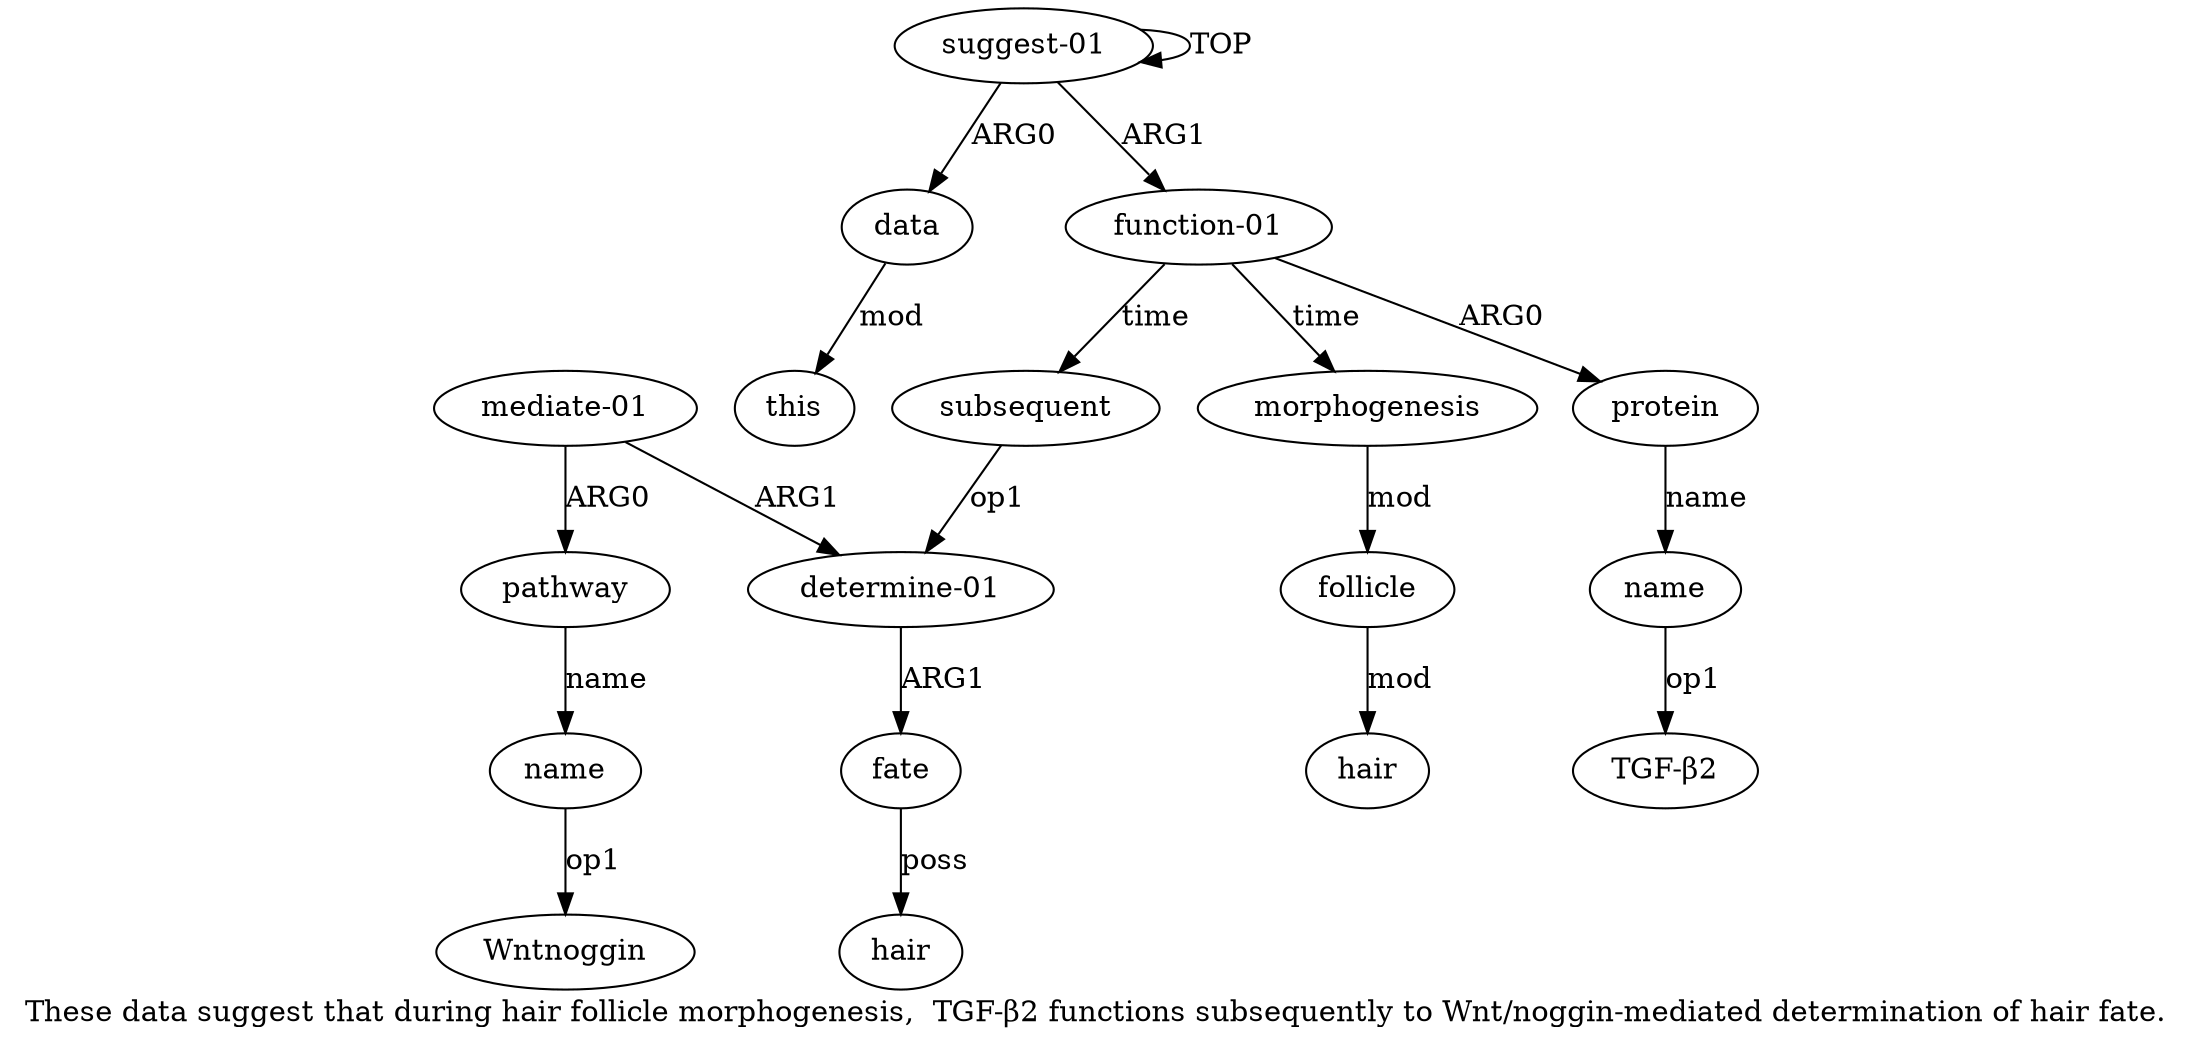 digraph  {
	graph [label="These data suggest that during hair follicle morphogenesis,  TGF-β2 functions subsequently to Wnt/noggin-mediated determination \
of hair fate."];
	node [label="\N"];
	a15	 [color=black,
		gold_ind=15,
		gold_label=name,
		label=name,
		test_ind=15,
		test_label=name];
	"a15 Wntnoggin"	 [color=black,
		gold_ind=-1,
		gold_label=Wntnoggin,
		label=Wntnoggin,
		test_ind=-1,
		test_label=Wntnoggin];
	a15 -> "a15 Wntnoggin" [key=0,
	color=black,
	gold_label=op1,
	label=op1,
	test_label=op1];
a14 [color=black,
	gold_ind=14,
	gold_label=pathway,
	label=pathway,
	test_ind=14,
	test_label=pathway];
a14 -> a15 [key=0,
color=black,
gold_label=name,
label=name,
test_label=name];
a11 [color=black,
gold_ind=11,
gold_label=fate,
label=fate,
test_ind=11,
test_label=fate];
a12 [color=black,
gold_ind=12,
gold_label=hair,
label=hair,
test_ind=12,
test_label=hair];
a11 -> a12 [key=0,
color=black,
gold_label=poss,
label=poss,
test_label=poss];
a10 [color=black,
gold_ind=10,
gold_label="determine-01",
label="determine-01",
test_ind=10,
test_label="determine-01"];
a10 -> a11 [key=0,
color=black,
gold_label=ARG1,
label=ARG1,
test_label=ARG1];
a13 [color=black,
gold_ind=13,
gold_label="mediate-01",
label="mediate-01",
test_ind=13,
test_label="mediate-01"];
a13 -> a14 [key=0,
color=black,
gold_label=ARG0,
label=ARG0,
test_label=ARG0];
a13 -> a10 [key=0,
color=black,
gold_label=ARG1,
label=ARG1,
test_label=ARG1];
"a5 TGF-β2" [color=black,
gold_ind=-1,
gold_label="TGF-β2",
label="TGF-β2",
test_ind=-1,
test_label="TGF-β2"];
a1 [color=black,
gold_ind=1,
gold_label=data,
label=data,
test_ind=1,
test_label=data];
a2 [color=black,
gold_ind=2,
gold_label=this,
label=this,
test_ind=2,
test_label=this];
a1 -> a2 [key=0,
color=black,
gold_label=mod,
label=mod,
test_label=mod];
a0 [color=black,
gold_ind=0,
gold_label="suggest-01",
label="suggest-01",
test_ind=0,
test_label="suggest-01"];
a0 -> a1 [key=0,
color=black,
gold_label=ARG0,
label=ARG0,
test_label=ARG0];
a0 -> a0 [key=0,
color=black,
gold_label=TOP,
label=TOP,
test_label=TOP];
a3 [color=black,
gold_ind=3,
gold_label="function-01",
label="function-01",
test_ind=3,
test_label="function-01"];
a0 -> a3 [key=0,
color=black,
gold_label=ARG1,
label=ARG1,
test_label=ARG1];
a4 [color=black,
gold_ind=4,
gold_label=protein,
label=protein,
test_ind=4,
test_label=protein];
a3 -> a4 [key=0,
color=black,
gold_label=ARG0,
label=ARG0,
test_label=ARG0];
a6 [color=black,
gold_ind=6,
gold_label=morphogenesis,
label=morphogenesis,
test_ind=6,
test_label=morphogenesis];
a3 -> a6 [key=0,
color=black,
gold_label=time,
label=time,
test_label=time];
a9 [color=black,
gold_ind=9,
gold_label=subsequent,
label=subsequent,
test_ind=9,
test_label=subsequent];
a3 -> a9 [key=0,
color=black,
gold_label=time,
label=time,
test_label=time];
a5 [color=black,
gold_ind=5,
gold_label=name,
label=name,
test_ind=5,
test_label=name];
a5 -> "a5 TGF-β2" [key=0,
color=black,
gold_label=op1,
label=op1,
test_label=op1];
a4 -> a5 [key=0,
color=black,
gold_label=name,
label=name,
test_label=name];
a7 [color=black,
gold_ind=7,
gold_label=follicle,
label=follicle,
test_ind=7,
test_label=follicle];
a8 [color=black,
gold_ind=8,
gold_label=hair,
label=hair,
test_ind=8,
test_label=hair];
a7 -> a8 [key=0,
color=black,
gold_label=mod,
label=mod,
test_label=mod];
a6 -> a7 [key=0,
color=black,
gold_label=mod,
label=mod,
test_label=mod];
a9 -> a10 [key=0,
color=black,
gold_label=op1,
label=op1,
test_label=op1];
}
